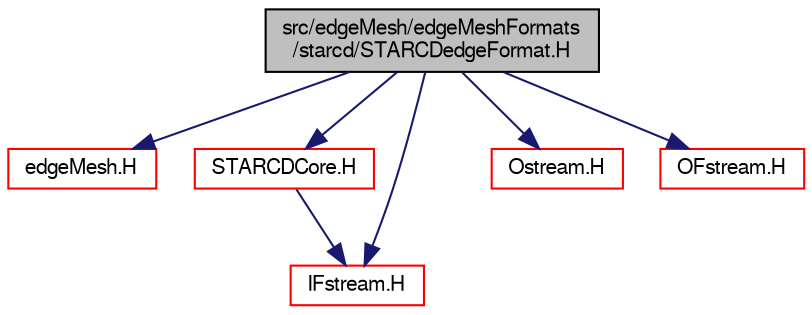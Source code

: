 digraph "src/edgeMesh/edgeMeshFormats/starcd/STARCDedgeFormat.H"
{
  bgcolor="transparent";
  edge [fontname="FreeSans",fontsize="10",labelfontname="FreeSans",labelfontsize="10"];
  node [fontname="FreeSans",fontsize="10",shape=record];
  Node0 [label="src/edgeMesh/edgeMeshFormats\l/starcd/STARCDedgeFormat.H",height=0.2,width=0.4,color="black", fillcolor="grey75", style="filled", fontcolor="black"];
  Node0 -> Node1 [color="midnightblue",fontsize="10",style="solid",fontname="FreeSans"];
  Node1 [label="edgeMesh.H",height=0.2,width=0.4,color="red",URL="$a00893.html"];
  Node0 -> Node143 [color="midnightblue",fontsize="10",style="solid",fontname="FreeSans"];
  Node143 [label="STARCDCore.H",height=0.2,width=0.4,color="red",URL="$a01175.html"];
  Node143 -> Node144 [color="midnightblue",fontsize="10",style="solid",fontname="FreeSans"];
  Node144 [label="IFstream.H",height=0.2,width=0.4,color="red",URL="$a09059.html"];
  Node0 -> Node144 [color="midnightblue",fontsize="10",style="solid",fontname="FreeSans"];
  Node0 -> Node34 [color="midnightblue",fontsize="10",style="solid",fontname="FreeSans"];
  Node34 [label="Ostream.H",height=0.2,width=0.4,color="red",URL="$a09098.html"];
  Node0 -> Node146 [color="midnightblue",fontsize="10",style="solid",fontname="FreeSans"];
  Node146 [label="OFstream.H",height=0.2,width=0.4,color="red",URL="$a09065.html"];
}
